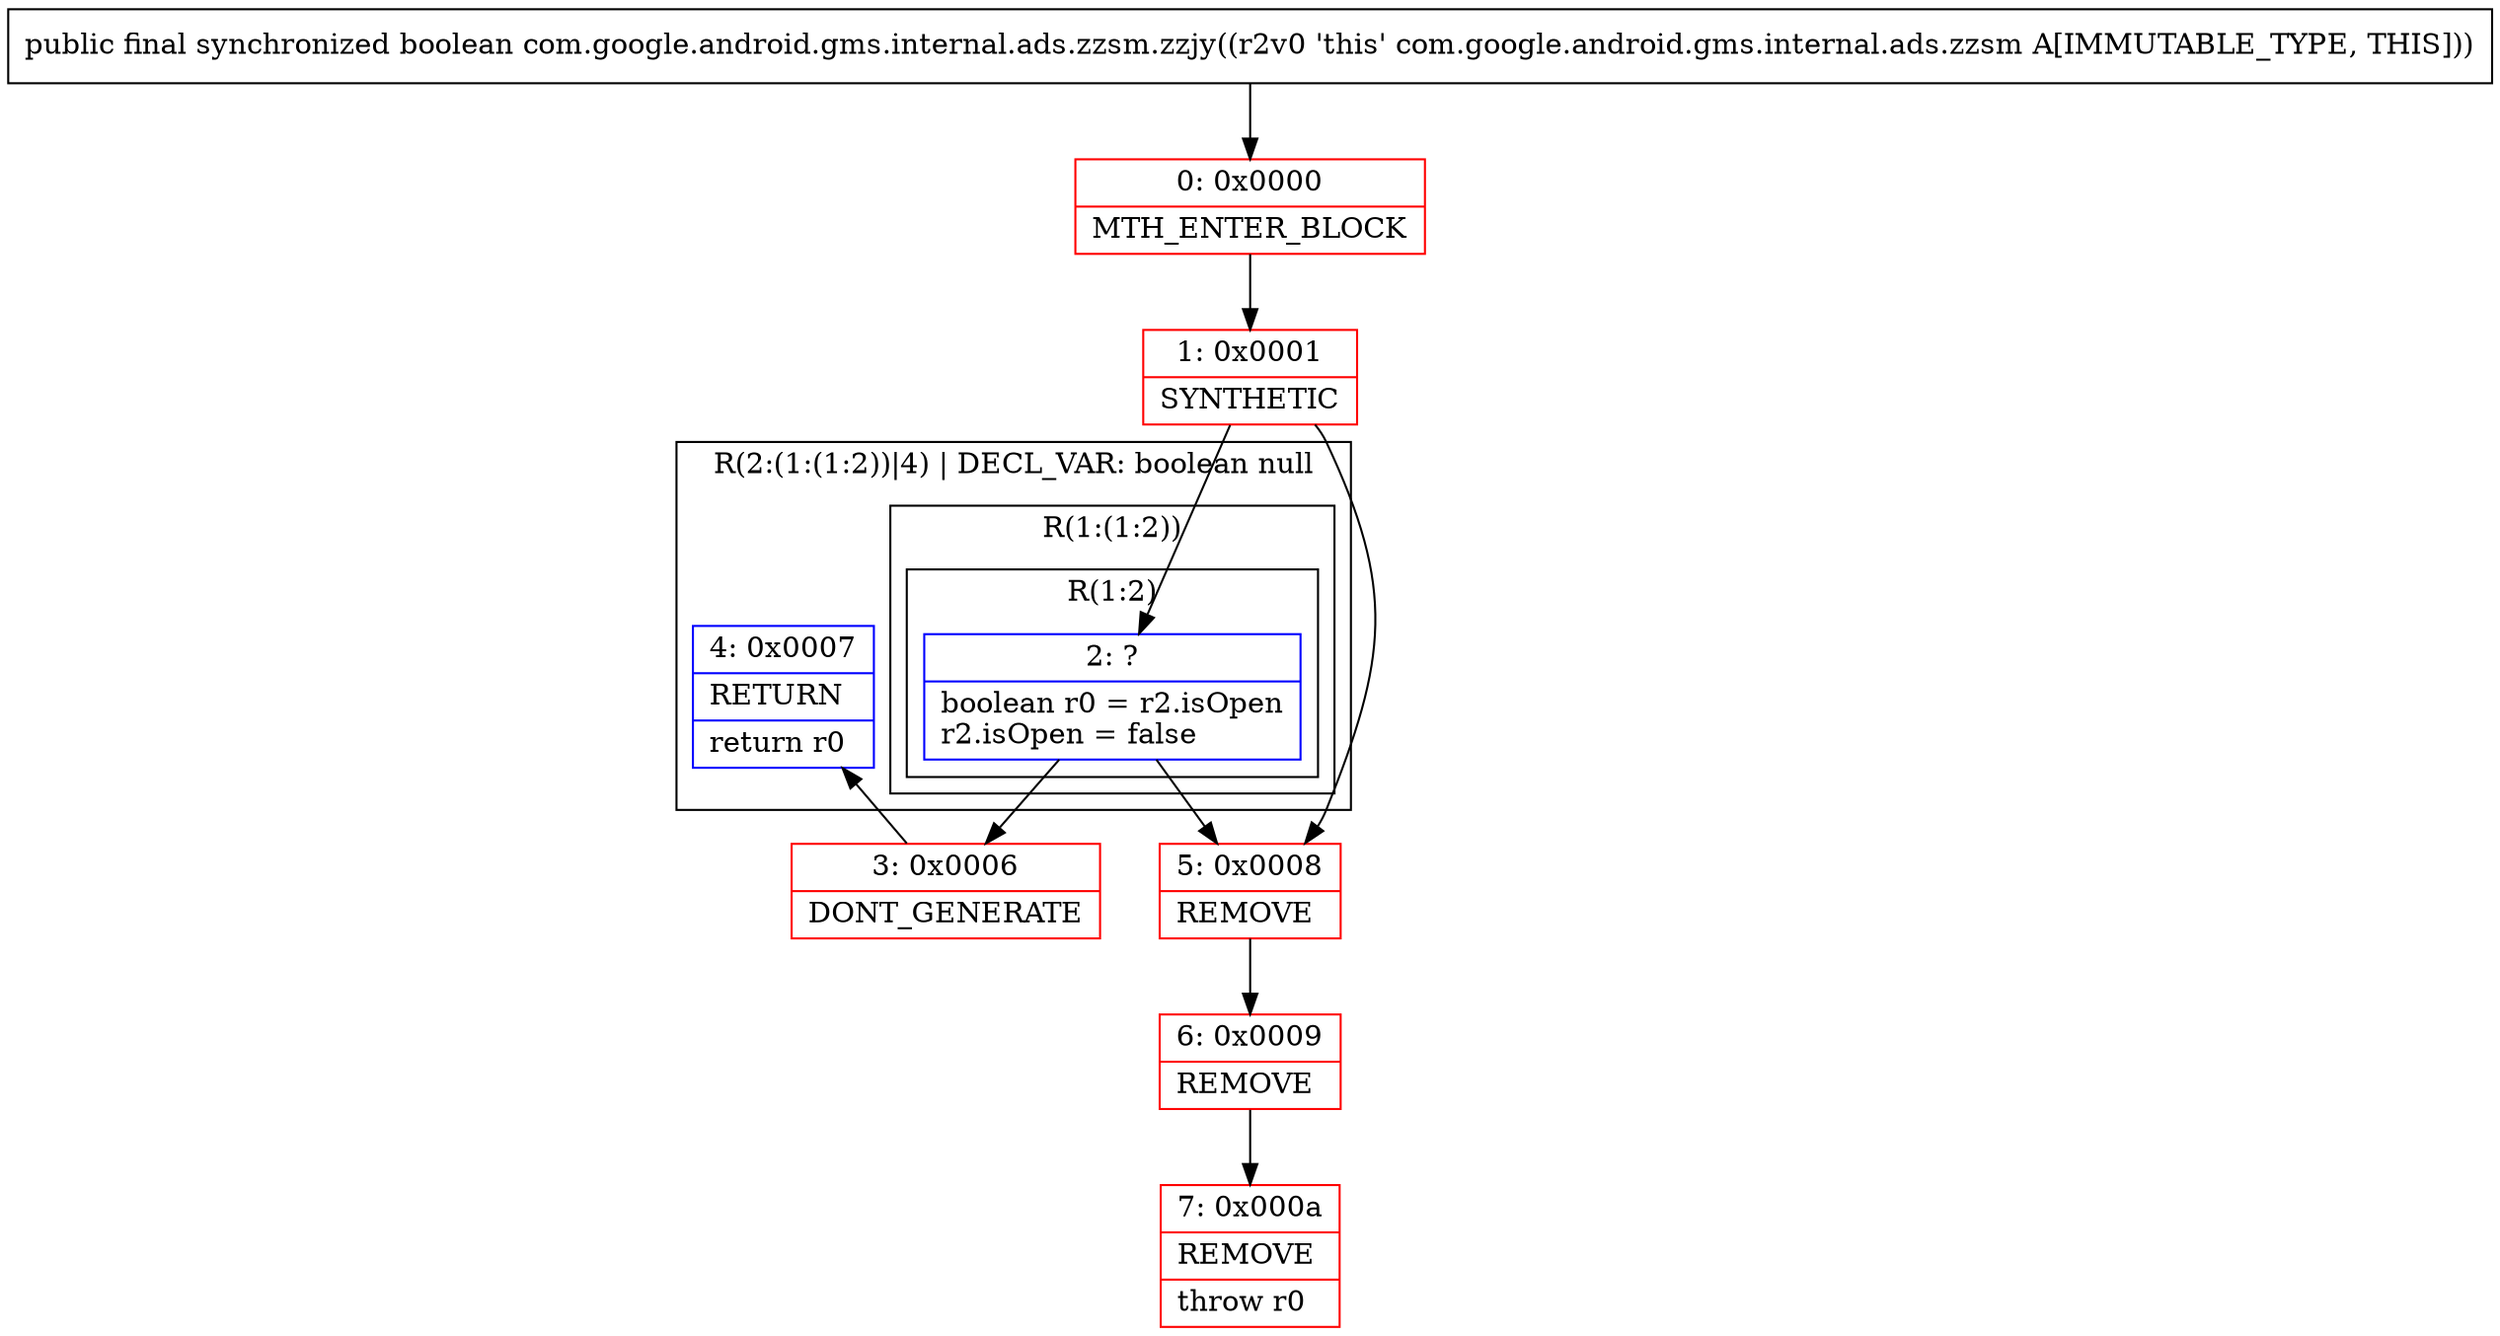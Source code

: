 digraph "CFG forcom.google.android.gms.internal.ads.zzsm.zzjy()Z" {
subgraph cluster_Region_1082184008 {
label = "R(2:(1:(1:2))|4) | DECL_VAR: boolean null\l";
node [shape=record,color=blue];
subgraph cluster_Region_1196294928 {
label = "R(1:(1:2))";
node [shape=record,color=blue];
subgraph cluster_Region_1638203524 {
label = "R(1:2)";
node [shape=record,color=blue];
Node_2 [shape=record,label="{2\:\ ?|boolean r0 = r2.isOpen\lr2.isOpen = false\l}"];
}
}
Node_4 [shape=record,label="{4\:\ 0x0007|RETURN\l|return r0\l}"];
}
Node_0 [shape=record,color=red,label="{0\:\ 0x0000|MTH_ENTER_BLOCK\l}"];
Node_1 [shape=record,color=red,label="{1\:\ 0x0001|SYNTHETIC\l}"];
Node_3 [shape=record,color=red,label="{3\:\ 0x0006|DONT_GENERATE\l}"];
Node_5 [shape=record,color=red,label="{5\:\ 0x0008|REMOVE\l}"];
Node_6 [shape=record,color=red,label="{6\:\ 0x0009|REMOVE\l}"];
Node_7 [shape=record,color=red,label="{7\:\ 0x000a|REMOVE\l|throw r0\l}"];
MethodNode[shape=record,label="{public final synchronized boolean com.google.android.gms.internal.ads.zzsm.zzjy((r2v0 'this' com.google.android.gms.internal.ads.zzsm A[IMMUTABLE_TYPE, THIS])) }"];
MethodNode -> Node_0;
Node_2 -> Node_3;
Node_2 -> Node_5;
Node_0 -> Node_1;
Node_1 -> Node_2;
Node_1 -> Node_5;
Node_3 -> Node_4;
Node_5 -> Node_6;
Node_6 -> Node_7;
}

